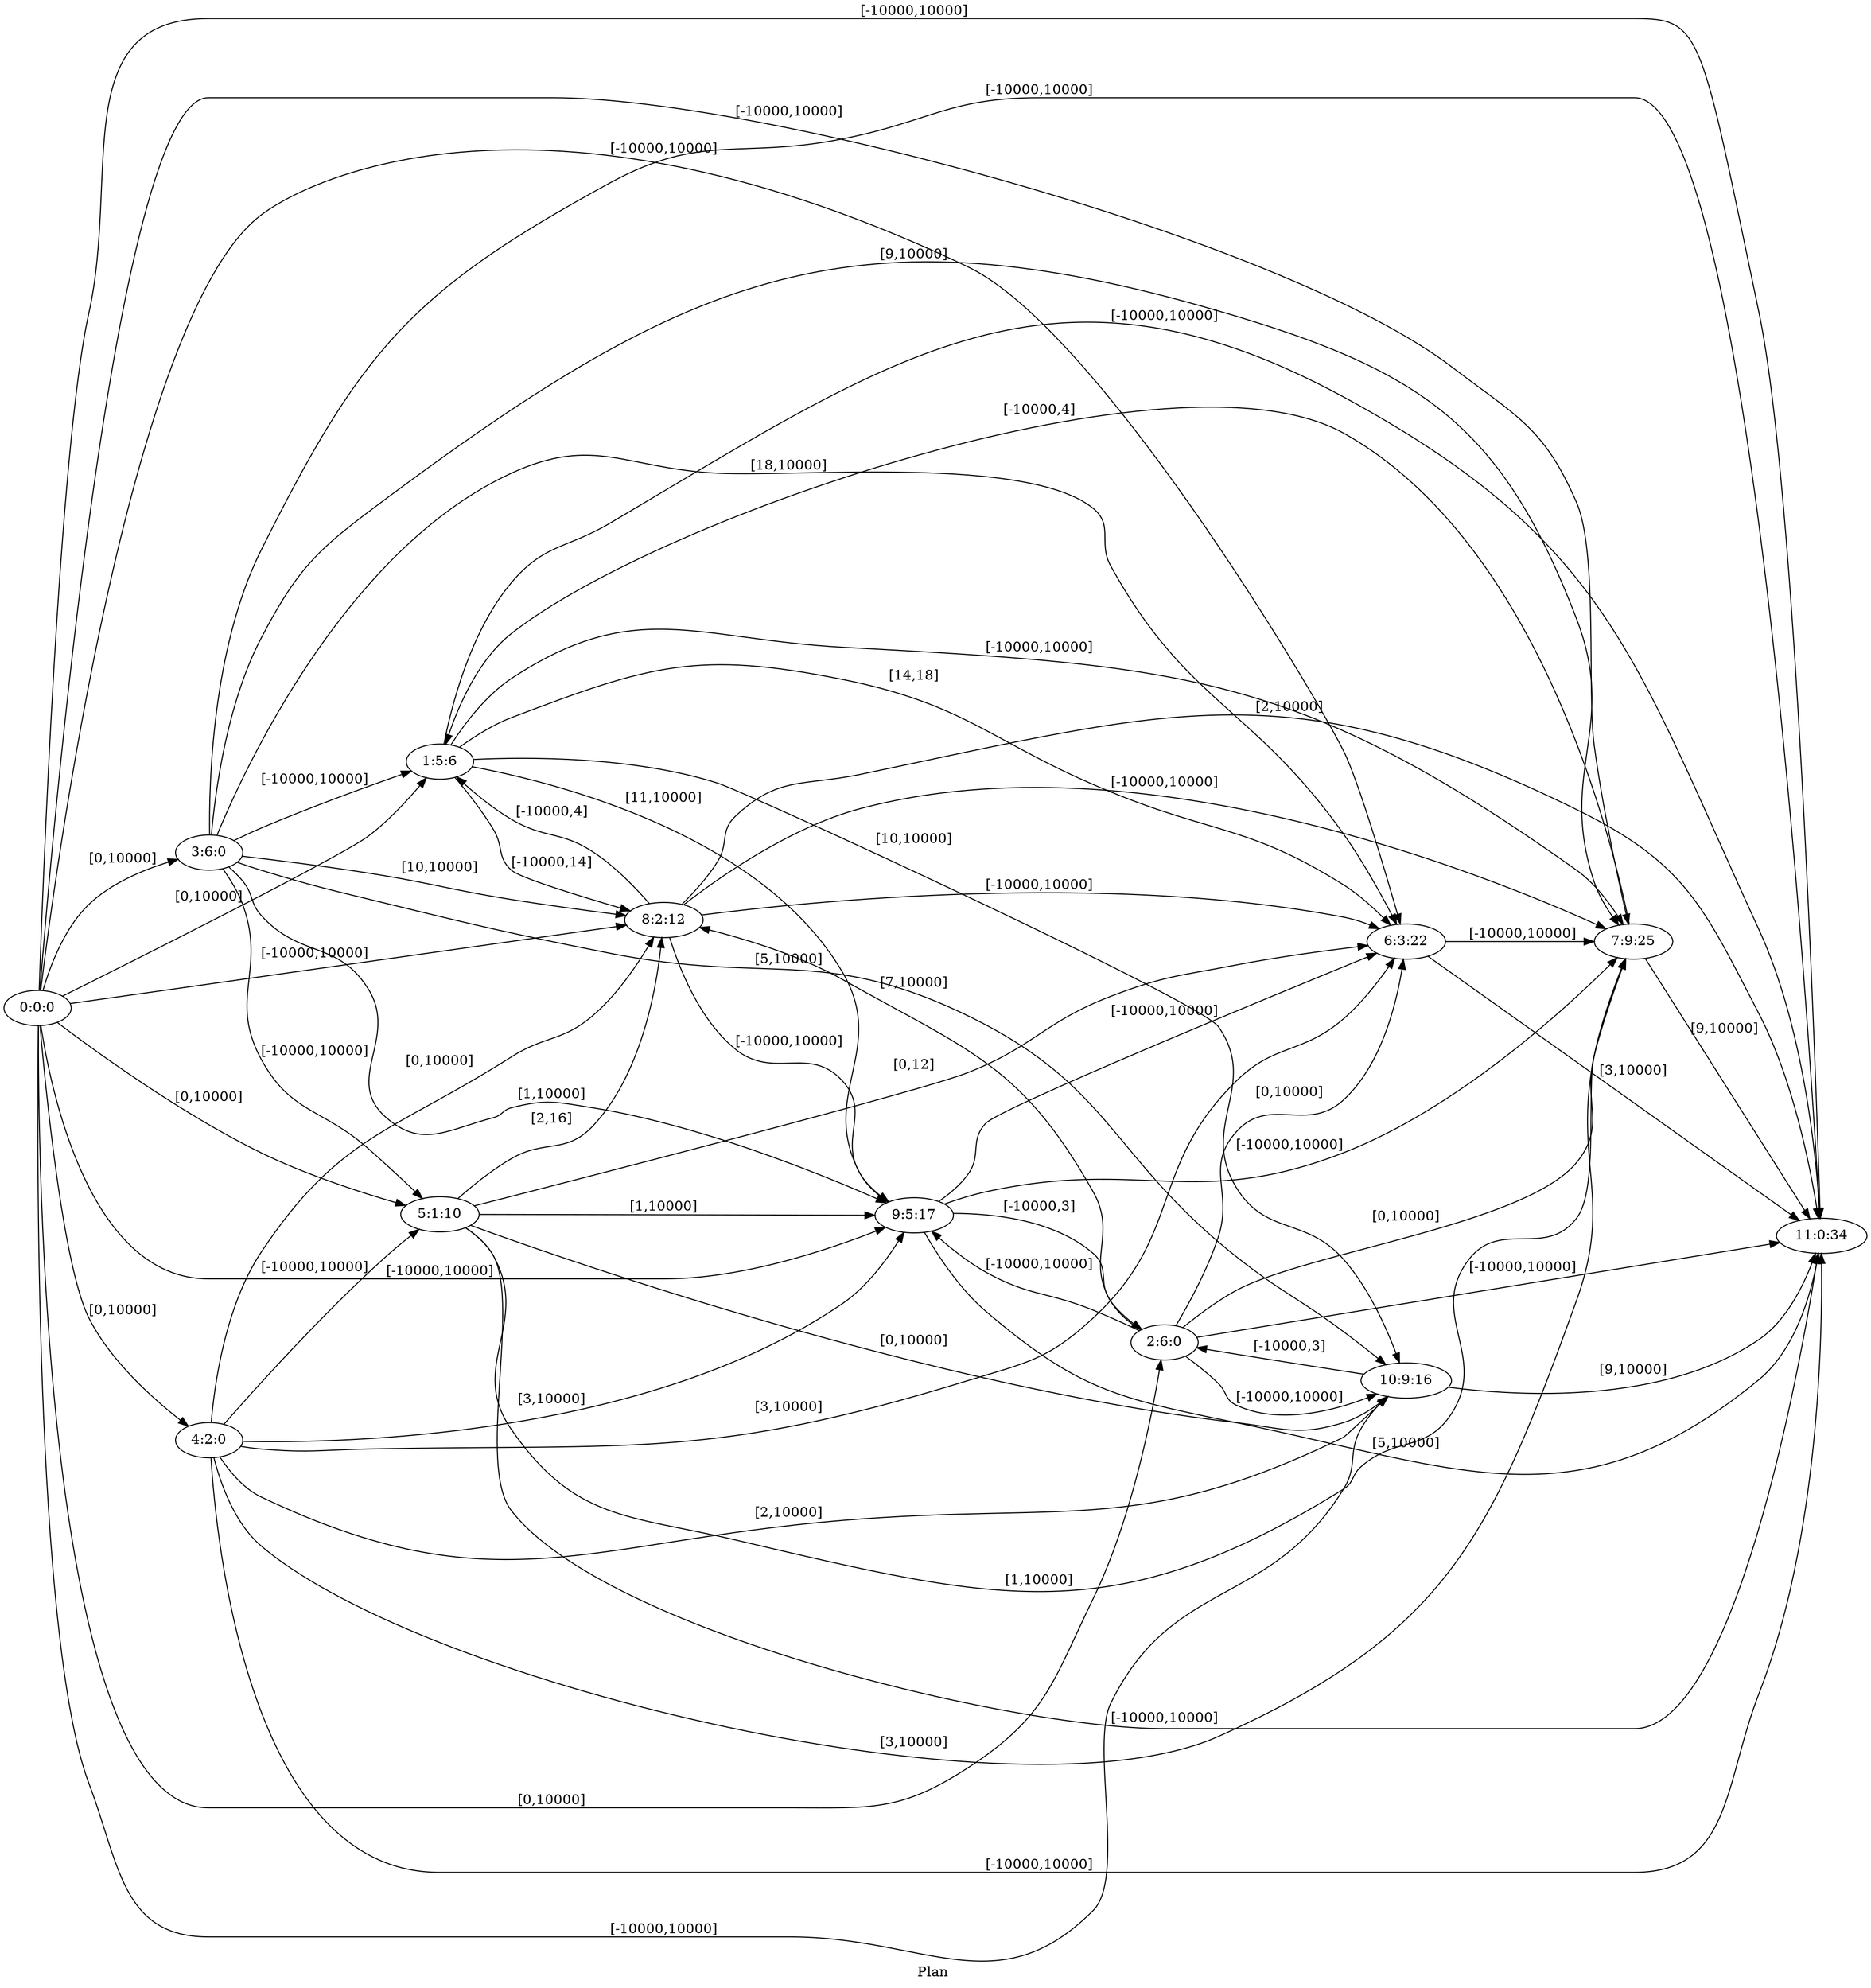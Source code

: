 digraph G {
 rankdir = LR;
 nodesep = .45; 
 size = 30;
label="Plan ";
 fldt = 0.766873;
"0:0:0"->"1:5:6"[ label = "[0,10000]"];
"0:0:0"->"2:6:0"[ label = "[0,10000]"];
"0:0:0"->"3:6:0"[ label = "[0,10000]"];
"0:0:0"->"4:2:0"[ label = "[0,10000]"];
"0:0:0"->"5:1:10"[ label = "[0,10000]"];
"0:0:0"->"6:3:22"[ label = "[-10000,10000]"];
"0:0:0"->"7:9:25"[ label = "[-10000,10000]"];
"0:0:0"->"8:2:12"[ label = "[-10000,10000]"];
"0:0:0"->"9:5:17"[ label = "[-10000,10000]"];
"0:0:0"->"10:9:16"[ label = "[-10000,10000]"];
"0:0:0"->"11:0:34"[ label = "[-10000,10000]"];
"1:5:6"->"6:3:22"[ label = "[14,18]"];
"1:5:6"->"7:9:25"[ label = "[-10000,10000]"];
"1:5:6"->"8:2:12"[ label = "[-10000,14]"];
"1:5:6"->"9:5:17"[ label = "[11,10000]"];
"1:5:6"->"10:9:16"[ label = "[10,10000]"];
"1:5:6"->"11:0:34"[ label = "[-10000,10000]"];
"2:6:0"->"6:3:22"[ label = "[0,10000]"];
"2:6:0"->"7:9:25"[ label = "[0,10000]"];
"2:6:0"->"8:2:12"[ label = "[7,10000]"];
"2:6:0"->"9:5:17"[ label = "[-10000,10000]"];
"2:6:0"->"10:9:16"[ label = "[-10000,10000]"];
"2:6:0"->"11:0:34"[ label = "[-10000,10000]"];
"3:6:0"->"1:5:6"[ label = "[-10000,10000]"];
"3:6:0"->"5:1:10"[ label = "[-10000,10000]"];
"3:6:0"->"6:3:22"[ label = "[18,10000]"];
"3:6:0"->"7:9:25"[ label = "[9,10000]"];
"3:6:0"->"8:2:12"[ label = "[10,10000]"];
"3:6:0"->"9:5:17"[ label = "[1,10000]"];
"3:6:0"->"10:9:16"[ label = "[5,10000]"];
"3:6:0"->"11:0:34"[ label = "[-10000,10000]"];
"4:2:0"->"5:1:10"[ label = "[-10000,10000]"];
"4:2:0"->"6:3:22"[ label = "[3,10000]"];
"4:2:0"->"7:9:25"[ label = "[3,10000]"];
"4:2:0"->"8:2:12"[ label = "[0,10000]"];
"4:2:0"->"9:5:17"[ label = "[3,10000]"];
"4:2:0"->"10:9:16"[ label = "[2,10000]"];
"4:2:0"->"11:0:34"[ label = "[-10000,10000]"];
"5:1:10"->"6:3:22"[ label = "[0,12]"];
"5:1:10"->"7:9:25"[ label = "[1,10000]"];
"5:1:10"->"8:2:12"[ label = "[2,16]"];
"5:1:10"->"9:5:17"[ label = "[1,10000]"];
"5:1:10"->"10:9:16"[ label = "[0,10000]"];
"5:1:10"->"11:0:34"[ label = "[-10000,10000]"];
"6:3:22"->"7:9:25"[ label = "[-10000,10000]"];
"6:3:22"->"11:0:34"[ label = "[3,10000]"];
"7:9:25"->"1:5:6"[ label = "[-10000,4]"];
"7:9:25"->"11:0:34"[ label = "[9,10000]"];
"8:2:12"->"1:5:6"[ label = "[-10000,4]"];
"8:2:12"->"6:3:22"[ label = "[-10000,10000]"];
"8:2:12"->"7:9:25"[ label = "[-10000,10000]"];
"8:2:12"->"9:5:17"[ label = "[-10000,10000]"];
"8:2:12"->"11:0:34"[ label = "[2,10000]"];
"9:5:17"->"2:6:0"[ label = "[-10000,3]"];
"9:5:17"->"6:3:22"[ label = "[-10000,10000]"];
"9:5:17"->"7:9:25"[ label = "[-10000,10000]"];
"9:5:17"->"11:0:34"[ label = "[5,10000]"];
"10:9:16"->"2:6:0"[ label = "[-10000,3]"];
"10:9:16"->"11:0:34"[ label = "[9,10000]"];
}
